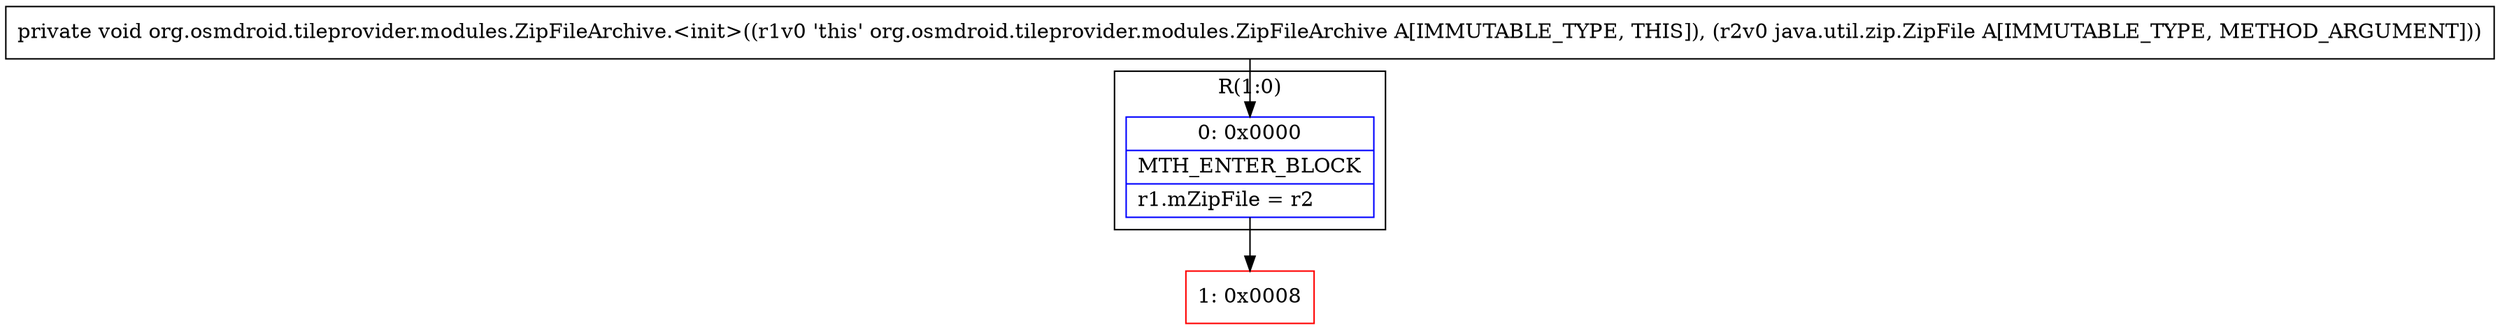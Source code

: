 digraph "CFG fororg.osmdroid.tileprovider.modules.ZipFileArchive.\<init\>(Ljava\/util\/zip\/ZipFile;)V" {
subgraph cluster_Region_34182701 {
label = "R(1:0)";
node [shape=record,color=blue];
Node_0 [shape=record,label="{0\:\ 0x0000|MTH_ENTER_BLOCK\l|r1.mZipFile = r2\l}"];
}
Node_1 [shape=record,color=red,label="{1\:\ 0x0008}"];
MethodNode[shape=record,label="{private void org.osmdroid.tileprovider.modules.ZipFileArchive.\<init\>((r1v0 'this' org.osmdroid.tileprovider.modules.ZipFileArchive A[IMMUTABLE_TYPE, THIS]), (r2v0 java.util.zip.ZipFile A[IMMUTABLE_TYPE, METHOD_ARGUMENT])) }"];
MethodNode -> Node_0;
Node_0 -> Node_1;
}

